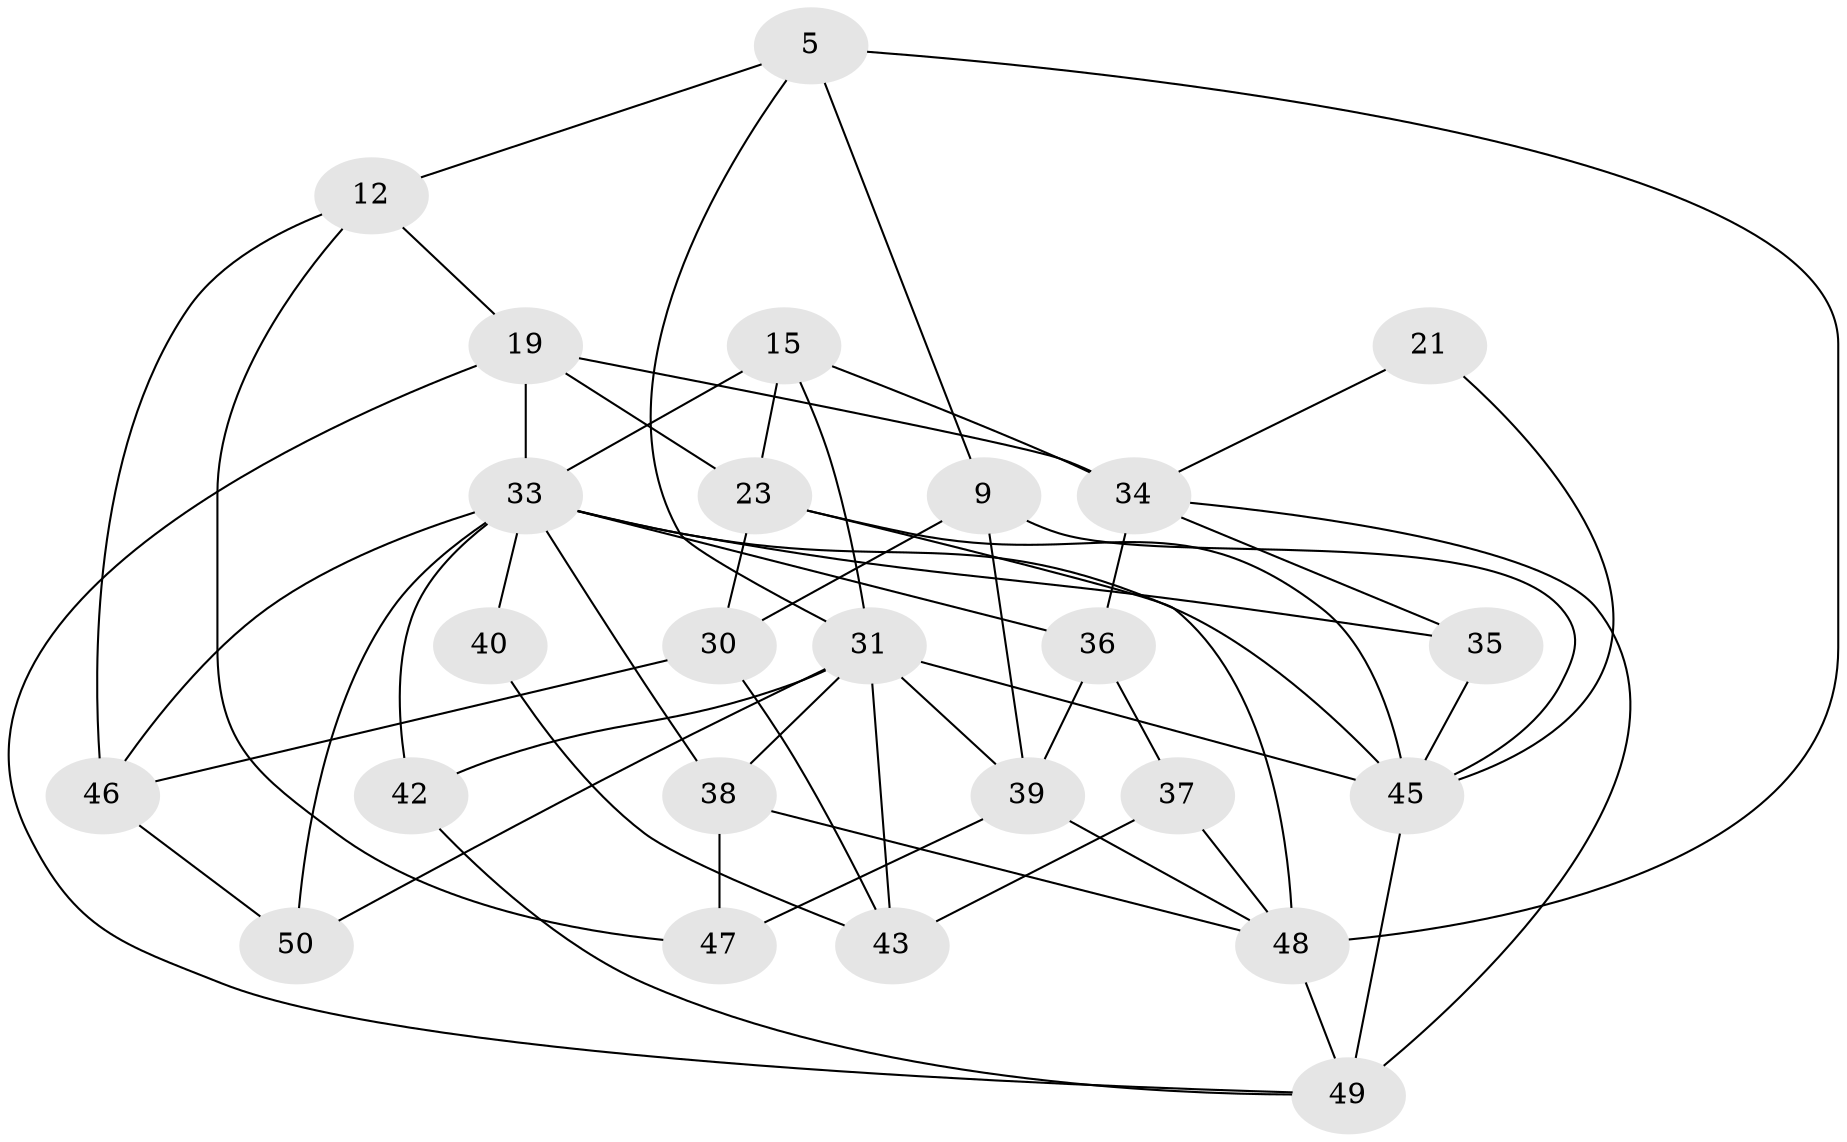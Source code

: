 // original degree distribution, {7: 0.02, 4: 0.34, 6: 0.12, 2: 0.12, 5: 0.12, 3: 0.26, 8: 0.02}
// Generated by graph-tools (version 1.1) at 2025/49/03/09/25 04:49:05]
// undirected, 25 vertices, 56 edges
graph export_dot {
graph [start="1"]
  node [color=gray90,style=filled];
  5;
  9;
  12;
  15 [super="+4"];
  19 [super="+6"];
  21;
  23 [super="+22"];
  30;
  31 [super="+26+20"];
  33 [super="+28+32+1"];
  34 [super="+11"];
  35;
  36 [super="+3"];
  37;
  38 [super="+8"];
  39;
  40;
  42;
  43;
  45 [super="+18+44"];
  46;
  47 [super="+41"];
  48 [super="+27"];
  49 [super="+7+24"];
  50 [super="+13"];
  5 -- 12;
  5 -- 9;
  5 -- 48;
  5 -- 31;
  9 -- 39;
  9 -- 30;
  9 -- 45;
  12 -- 46;
  12 -- 47;
  12 -- 19;
  15 -- 34 [weight=2];
  15 -- 33 [weight=3];
  15 -- 31 [weight=2];
  15 -- 23;
  19 -- 34 [weight=2];
  19 -- 23;
  19 -- 49;
  19 -- 33 [weight=2];
  21 -- 34;
  21 -- 45;
  23 -- 48;
  23 -- 30;
  23 -- 45;
  30 -- 43;
  30 -- 46;
  31 -- 39 [weight=2];
  31 -- 43;
  31 -- 50;
  31 -- 42;
  31 -- 38;
  31 -- 45 [weight=3];
  33 -- 35;
  33 -- 38;
  33 -- 42 [weight=2];
  33 -- 36;
  33 -- 40;
  33 -- 45;
  33 -- 46;
  33 -- 50 [weight=2];
  34 -- 49 [weight=2];
  34 -- 36;
  34 -- 35;
  35 -- 45;
  36 -- 39 [weight=2];
  36 -- 37;
  37 -- 48;
  37 -- 43;
  38 -- 47 [weight=2];
  38 -- 48;
  39 -- 48;
  39 -- 47 [weight=2];
  40 -- 43;
  42 -- 49;
  45 -- 49 [weight=2];
  46 -- 50;
  48 -- 49 [weight=2];
}
